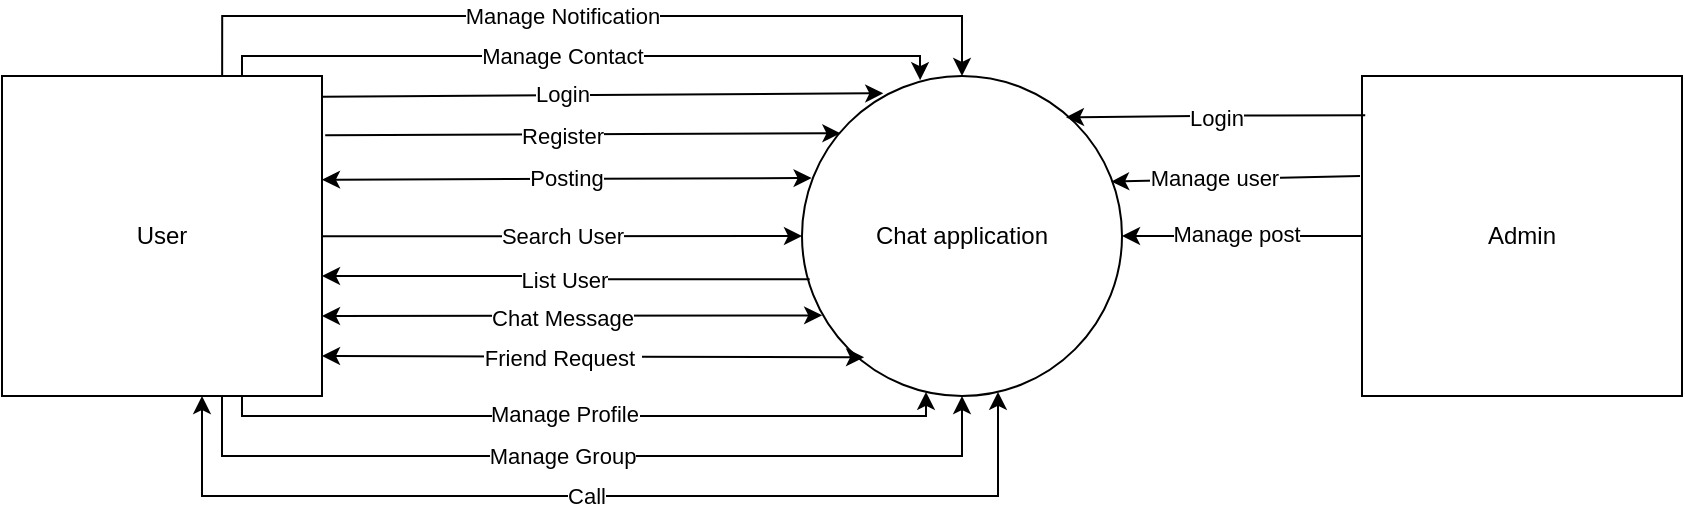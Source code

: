 <mxfile version="24.4.13" type="google">
  <diagram name="Trang-1" id="ZcSQBmqeKU-Nabm8Fpk5">
    <mxGraphModel grid="1" page="1" gridSize="10" guides="1" tooltips="1" connect="1" arrows="1" fold="1" pageScale="1" pageWidth="827" pageHeight="1169" math="0" shadow="0">
      <root>
        <mxCell id="0" />
        <mxCell id="1" parent="0" />
        <mxCell id="7EiTKjeA-CGK7tcgET5x-10" value="Search User" style="rounded=0;orthogonalLoop=1;jettySize=auto;html=1;exitX=0;exitY=0.5;exitDx=0;exitDy=0;entryX=1;entryY=0.25;entryDx=0;entryDy=0;startArrow=classic;startFill=1;endArrow=none;endFill=0;" edge="1" parent="1" source="7EiTKjeA-CGK7tcgET5x-1">
          <mxGeometry relative="1" as="geometry">
            <mxPoint x="404.32" y="-840.24" as="sourcePoint" />
            <mxPoint x="160" y="-839.84" as="targetPoint" />
          </mxGeometry>
        </mxCell>
        <mxCell id="7EiTKjeA-CGK7tcgET5x-1" value="Chat application" style="ellipse;whiteSpace=wrap;html=1;aspect=fixed;" vertex="1" parent="1">
          <mxGeometry x="400" y="-920" width="160" height="160" as="geometry" />
        </mxCell>
        <mxCell id="7EiTKjeA-CGK7tcgET5x-2" value="Admin" style="whiteSpace=wrap;html=1;aspect=fixed;" vertex="1" parent="1">
          <mxGeometry x="680" y="-920" width="160" height="160" as="geometry" />
        </mxCell>
        <mxCell id="COJ0roB30y8Gs7OS2wMT-2" value="Manage Notification" style="edgeStyle=orthogonalEdgeStyle;rounded=0;orthogonalLoop=1;jettySize=auto;html=1;entryX=0.5;entryY=0;entryDx=0;entryDy=0;exitX=0.688;exitY=0;exitDx=0;exitDy=0;exitPerimeter=0;" edge="1" parent="1" source="7EiTKjeA-CGK7tcgET5x-3" target="7EiTKjeA-CGK7tcgET5x-1">
          <mxGeometry x="-0.07" relative="1" as="geometry">
            <mxPoint x="80" y="-930" as="sourcePoint" />
            <mxPoint x="480" y="-930" as="targetPoint" />
            <Array as="points">
              <mxPoint x="110" y="-950" />
              <mxPoint x="480" y="-950" />
            </Array>
            <mxPoint as="offset" />
          </mxGeometry>
        </mxCell>
        <mxCell id="COJ0roB30y8Gs7OS2wMT-3" value="Manage Group" style="edgeStyle=orthogonalEdgeStyle;rounded=0;orthogonalLoop=1;jettySize=auto;html=1;exitX=0.5;exitY=1;exitDx=0;exitDy=0;entryX=0.5;entryY=1;entryDx=0;entryDy=0;" edge="1" parent="1" source="7EiTKjeA-CGK7tcgET5x-3" target="7EiTKjeA-CGK7tcgET5x-1">
          <mxGeometry relative="1" as="geometry">
            <Array as="points">
              <mxPoint x="110" y="-760" />
              <mxPoint x="110" y="-730" />
              <mxPoint x="480" y="-730" />
            </Array>
          </mxGeometry>
        </mxCell>
        <mxCell id="7EiTKjeA-CGK7tcgET5x-3" value="User" style="whiteSpace=wrap;html=1;aspect=fixed;" vertex="1" parent="1">
          <mxGeometry y="-920" width="160" height="160" as="geometry" />
        </mxCell>
        <mxCell id="7EiTKjeA-CGK7tcgET5x-6" value="" style="endArrow=classic;startArrow=classic;html=1;rounded=0;exitX=1;exitY=0.5;exitDx=0;exitDy=0;entryX=0.063;entryY=0.748;entryDx=0;entryDy=0;entryPerimeter=0;" edge="1" parent="1" target="7EiTKjeA-CGK7tcgET5x-1">
          <mxGeometry width="50" height="50" relative="1" as="geometry">
            <mxPoint x="160" y="-800" as="sourcePoint" />
            <mxPoint x="400" y="-800" as="targetPoint" />
          </mxGeometry>
        </mxCell>
        <mxCell id="7EiTKjeA-CGK7tcgET5x-7" value="Chat Message" style="edgeLabel;html=1;align=center;verticalAlign=middle;resizable=0;points=[];" connectable="0" vertex="1" parent="7EiTKjeA-CGK7tcgET5x-6">
          <mxGeometry x="0.033" y="-1" relative="1" as="geometry">
            <mxPoint x="-9" as="offset" />
          </mxGeometry>
        </mxCell>
        <mxCell id="7EiTKjeA-CGK7tcgET5x-8" value="" style="endArrow=classic;html=1;rounded=0;exitX=0.985;exitY=0.85;exitDx=0;exitDy=0;entryX=0.194;entryY=0.879;entryDx=0;entryDy=0;startArrow=classic;startFill=1;exitPerimeter=0;entryPerimeter=0;" edge="1" parent="1" target="7EiTKjeA-CGK7tcgET5x-1">
          <mxGeometry width="50" height="50" relative="1" as="geometry">
            <mxPoint x="160.0" y="-780.0" as="sourcePoint" />
            <mxPoint x="425.831" y="-779.431" as="targetPoint" />
          </mxGeometry>
        </mxCell>
        <mxCell id="7EiTKjeA-CGK7tcgET5x-9" value="Friend Request&amp;nbsp;" style="edgeLabel;html=1;align=center;verticalAlign=middle;resizable=0;points=[];" connectable="0" vertex="1" parent="7EiTKjeA-CGK7tcgET5x-8">
          <mxGeometry x="-0.051" relative="1" as="geometry">
            <mxPoint x="-9" as="offset" />
          </mxGeometry>
        </mxCell>
        <mxCell id="7EiTKjeA-CGK7tcgET5x-11" value="Posting" style="rounded=0;orthogonalLoop=1;jettySize=auto;html=1;startArrow=classic;startFill=1;exitX=1.001;exitY=0.117;exitDx=0;exitDy=0;exitPerimeter=0;entryX=0.03;entryY=0.319;entryDx=0;entryDy=0;entryPerimeter=0;" edge="1" parent="1" target="7EiTKjeA-CGK7tcgET5x-1">
          <mxGeometry relative="1" as="geometry">
            <mxPoint x="160.0" y="-868.16" as="sourcePoint" />
            <mxPoint x="390" y="-870" as="targetPoint" />
          </mxGeometry>
        </mxCell>
        <mxCell id="7EiTKjeA-CGK7tcgET5x-12" value="List User" style="edgeStyle=orthogonalEdgeStyle;rounded=0;orthogonalLoop=1;jettySize=auto;html=1;entryX=0.998;entryY=0.388;entryDx=0;entryDy=0;entryPerimeter=0;exitX=0.024;exitY=0.635;exitDx=0;exitDy=0;exitPerimeter=0;" edge="1" parent="1" source="7EiTKjeA-CGK7tcgET5x-1">
          <mxGeometry relative="1" as="geometry">
            <mxPoint x="398.24" y="-819.44" as="sourcePoint" />
            <mxPoint x="160.0" y="-820.0" as="targetPoint" />
            <Array as="points">
              <mxPoint x="281" y="-818" />
              <mxPoint x="281" y="-820" />
            </Array>
          </mxGeometry>
        </mxCell>
        <mxCell id="7EiTKjeA-CGK7tcgET5x-13" value="" style="endArrow=classic;startArrow=none;html=1;rounded=0;entryX=1;entryY=0.5;entryDx=0;entryDy=0;exitX=0;exitY=0.5;exitDx=0;exitDy=0;startFill=0;" edge="1" parent="1" source="7EiTKjeA-CGK7tcgET5x-2" target="7EiTKjeA-CGK7tcgET5x-1">
          <mxGeometry width="50" height="50" relative="1" as="geometry">
            <mxPoint x="390" y="-670" as="sourcePoint" />
            <mxPoint x="440" y="-720" as="targetPoint" />
          </mxGeometry>
        </mxCell>
        <mxCell id="7EiTKjeA-CGK7tcgET5x-14" value="Manage post" style="edgeLabel;html=1;align=center;verticalAlign=middle;resizable=0;points=[];" connectable="0" vertex="1" parent="7EiTKjeA-CGK7tcgET5x-13">
          <mxGeometry x="0.062" y="-1" relative="1" as="geometry">
            <mxPoint as="offset" />
          </mxGeometry>
        </mxCell>
        <mxCell id="7EiTKjeA-CGK7tcgET5x-15" value="" style="endArrow=classic;startArrow=none;html=1;rounded=0;entryX=0.966;entryY=0.33;entryDx=0;entryDy=0;entryPerimeter=0;startFill=0;" edge="1" parent="1" target="7EiTKjeA-CGK7tcgET5x-1">
          <mxGeometry width="50" height="50" relative="1" as="geometry">
            <mxPoint x="679" y="-870" as="sourcePoint" />
            <mxPoint x="555.68" y="-865.12" as="targetPoint" />
          </mxGeometry>
        </mxCell>
        <mxCell id="7EiTKjeA-CGK7tcgET5x-16" value="Manage user" style="edgeLabel;html=1;align=center;verticalAlign=middle;resizable=0;points=[];" connectable="0" vertex="1" parent="7EiTKjeA-CGK7tcgET5x-15">
          <mxGeometry x="0.181" y="-1" relative="1" as="geometry">
            <mxPoint as="offset" />
          </mxGeometry>
        </mxCell>
        <mxCell id="7EiTKjeA-CGK7tcgET5x-17" value="Login" style="rounded=0;orthogonalLoop=1;jettySize=auto;html=1;exitX=1;exitY=0.75;exitDx=0;exitDy=0;entryX=0.254;entryY=0.054;entryDx=0;entryDy=0;entryPerimeter=0;" edge="1" parent="1" target="7EiTKjeA-CGK7tcgET5x-1">
          <mxGeometry x="-0.145" y="1" relative="1" as="geometry">
            <mxPoint x="160" y="-909.68" as="sourcePoint" />
            <mxPoint x="405.76" y="-910" as="targetPoint" />
            <mxPoint as="offset" />
          </mxGeometry>
        </mxCell>
        <mxCell id="7EiTKjeA-CGK7tcgET5x-18" value="Login" style="edgeStyle=orthogonalEdgeStyle;rounded=0;orthogonalLoop=1;jettySize=auto;html=1;exitX=0.01;exitY=0.123;exitDx=0;exitDy=0;entryX=0.825;entryY=0.129;entryDx=0;entryDy=0;entryPerimeter=0;exitPerimeter=0;" edge="1" parent="1" source="7EiTKjeA-CGK7tcgET5x-2" target="7EiTKjeA-CGK7tcgET5x-1">
          <mxGeometry relative="1" as="geometry">
            <mxPoint x="680" y="-900" as="sourcePoint" />
            <mxPoint x="551.04" y="-899.36" as="targetPoint" />
          </mxGeometry>
        </mxCell>
        <mxCell id="7EiTKjeA-CGK7tcgET5x-19" value="Register" style="rounded=0;orthogonalLoop=1;jettySize=auto;html=1;exitX=0.12;exitY=0.179;exitDx=0;exitDy=0;entryX=1.01;entryY=0.185;entryDx=0;entryDy=0;entryPerimeter=0;exitPerimeter=0;endArrow=none;endFill=0;startArrow=classic;startFill=1;" edge="1" parent="1" source="7EiTKjeA-CGK7tcgET5x-1" target="7EiTKjeA-CGK7tcgET5x-3">
          <mxGeometry x="0.081" y="1" relative="1" as="geometry">
            <mxPoint as="offset" />
          </mxGeometry>
        </mxCell>
        <mxCell id="7EiTKjeA-CGK7tcgET5x-22" value="" style="endArrow=classic;html=1;rounded=0;edgeStyle=orthogonalEdgeStyle;exitX=0.75;exitY=1;exitDx=0;exitDy=0;" edge="1" parent="1" source="7EiTKjeA-CGK7tcgET5x-3" target="7EiTKjeA-CGK7tcgET5x-1">
          <mxGeometry width="50" height="50" relative="1" as="geometry">
            <mxPoint x="33.44" y="-759.04" as="sourcePoint" />
            <mxPoint x="462.4" y="-760.0" as="targetPoint" />
            <Array as="points">
              <mxPoint x="120" y="-750" />
              <mxPoint x="462" y="-750" />
            </Array>
          </mxGeometry>
        </mxCell>
        <mxCell id="7EiTKjeA-CGK7tcgET5x-23" value="Manage Profile" style="edgeLabel;html=1;align=center;verticalAlign=middle;resizable=0;points=[];" connectable="0" vertex="1" parent="7EiTKjeA-CGK7tcgET5x-22">
          <mxGeometry x="0.152" y="1" relative="1" as="geometry">
            <mxPoint x="-39" as="offset" />
          </mxGeometry>
        </mxCell>
        <mxCell id="COJ0roB30y8Gs7OS2wMT-1" value="Manage Contact" style="edgeStyle=orthogonalEdgeStyle;rounded=0;orthogonalLoop=1;jettySize=auto;html=1;exitX=0.75;exitY=0;exitDx=0;exitDy=0;entryX=0.369;entryY=0.013;entryDx=0;entryDy=0;entryPerimeter=0;" edge="1" parent="1" source="7EiTKjeA-CGK7tcgET5x-3" target="7EiTKjeA-CGK7tcgET5x-1">
          <mxGeometry x="-0.058" relative="1" as="geometry">
            <Array as="points">
              <mxPoint x="120" y="-930" />
              <mxPoint x="459" y="-930" />
            </Array>
            <mxPoint as="offset" />
          </mxGeometry>
        </mxCell>
        <mxCell id="COJ0roB30y8Gs7OS2wMT-4" value="Call" style="edgeStyle=orthogonalEdgeStyle;rounded=0;orthogonalLoop=1;jettySize=auto;html=1;startArrow=classic;startFill=1;" edge="1" parent="1" source="7EiTKjeA-CGK7tcgET5x-3" target="7EiTKjeA-CGK7tcgET5x-1">
          <mxGeometry x="-0.035" relative="1" as="geometry">
            <Array as="points">
              <mxPoint x="100" y="-710" />
              <mxPoint x="498" y="-710" />
            </Array>
            <mxPoint as="offset" />
          </mxGeometry>
        </mxCell>
      </root>
    </mxGraphModel>
  </diagram>
</mxfile>
